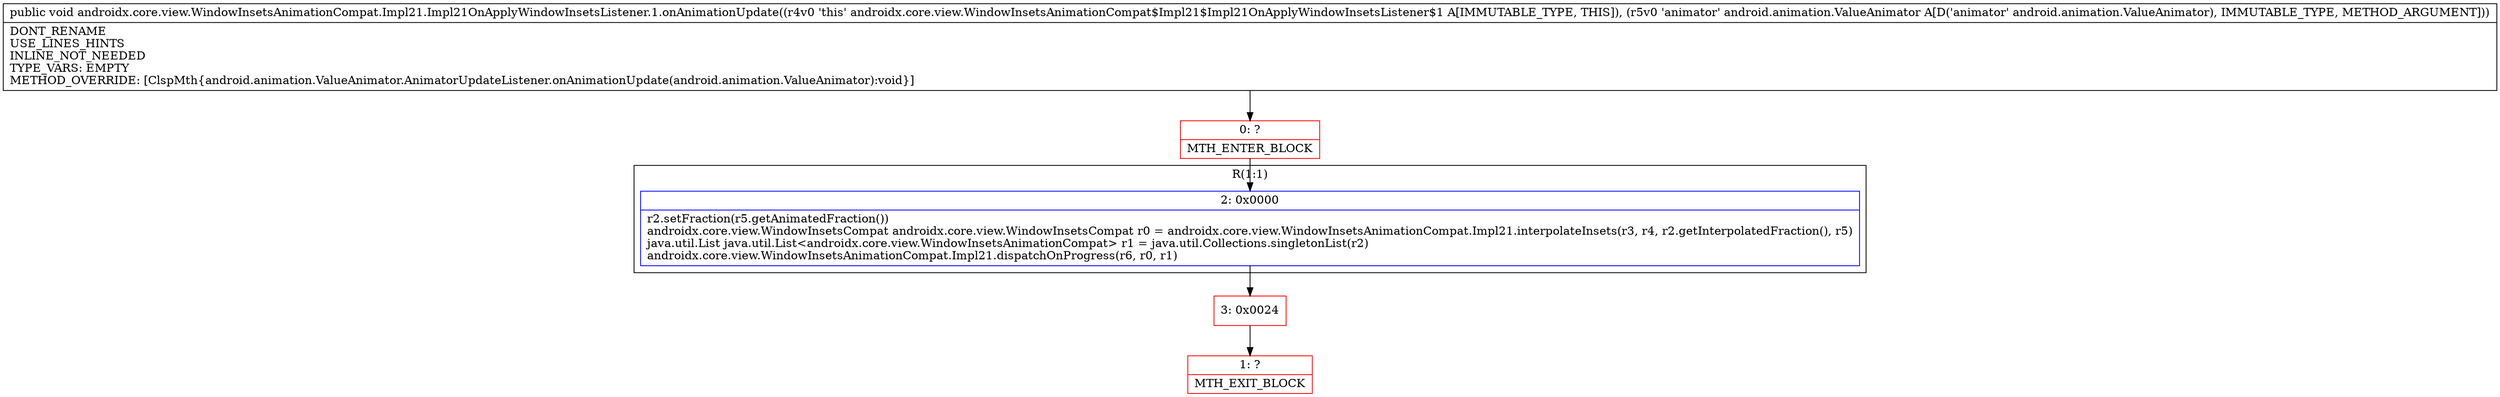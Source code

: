 digraph "CFG forandroidx.core.view.WindowInsetsAnimationCompat.Impl21.Impl21OnApplyWindowInsetsListener.1.onAnimationUpdate(Landroid\/animation\/ValueAnimator;)V" {
subgraph cluster_Region_1296885695 {
label = "R(1:1)";
node [shape=record,color=blue];
Node_2 [shape=record,label="{2\:\ 0x0000|r2.setFraction(r5.getAnimatedFraction())\landroidx.core.view.WindowInsetsCompat androidx.core.view.WindowInsetsCompat r0 = androidx.core.view.WindowInsetsAnimationCompat.Impl21.interpolateInsets(r3, r4, r2.getInterpolatedFraction(), r5)\ljava.util.List java.util.List\<androidx.core.view.WindowInsetsAnimationCompat\> r1 = java.util.Collections.singletonList(r2)\landroidx.core.view.WindowInsetsAnimationCompat.Impl21.dispatchOnProgress(r6, r0, r1)\l}"];
}
Node_0 [shape=record,color=red,label="{0\:\ ?|MTH_ENTER_BLOCK\l}"];
Node_3 [shape=record,color=red,label="{3\:\ 0x0024}"];
Node_1 [shape=record,color=red,label="{1\:\ ?|MTH_EXIT_BLOCK\l}"];
MethodNode[shape=record,label="{public void androidx.core.view.WindowInsetsAnimationCompat.Impl21.Impl21OnApplyWindowInsetsListener.1.onAnimationUpdate((r4v0 'this' androidx.core.view.WindowInsetsAnimationCompat$Impl21$Impl21OnApplyWindowInsetsListener$1 A[IMMUTABLE_TYPE, THIS]), (r5v0 'animator' android.animation.ValueAnimator A[D('animator' android.animation.ValueAnimator), IMMUTABLE_TYPE, METHOD_ARGUMENT]))  | DONT_RENAME\lUSE_LINES_HINTS\lINLINE_NOT_NEEDED\lTYPE_VARS: EMPTY\lMETHOD_OVERRIDE: [ClspMth\{android.animation.ValueAnimator.AnimatorUpdateListener.onAnimationUpdate(android.animation.ValueAnimator):void\}]\l}"];
MethodNode -> Node_0;Node_2 -> Node_3;
Node_0 -> Node_2;
Node_3 -> Node_1;
}


